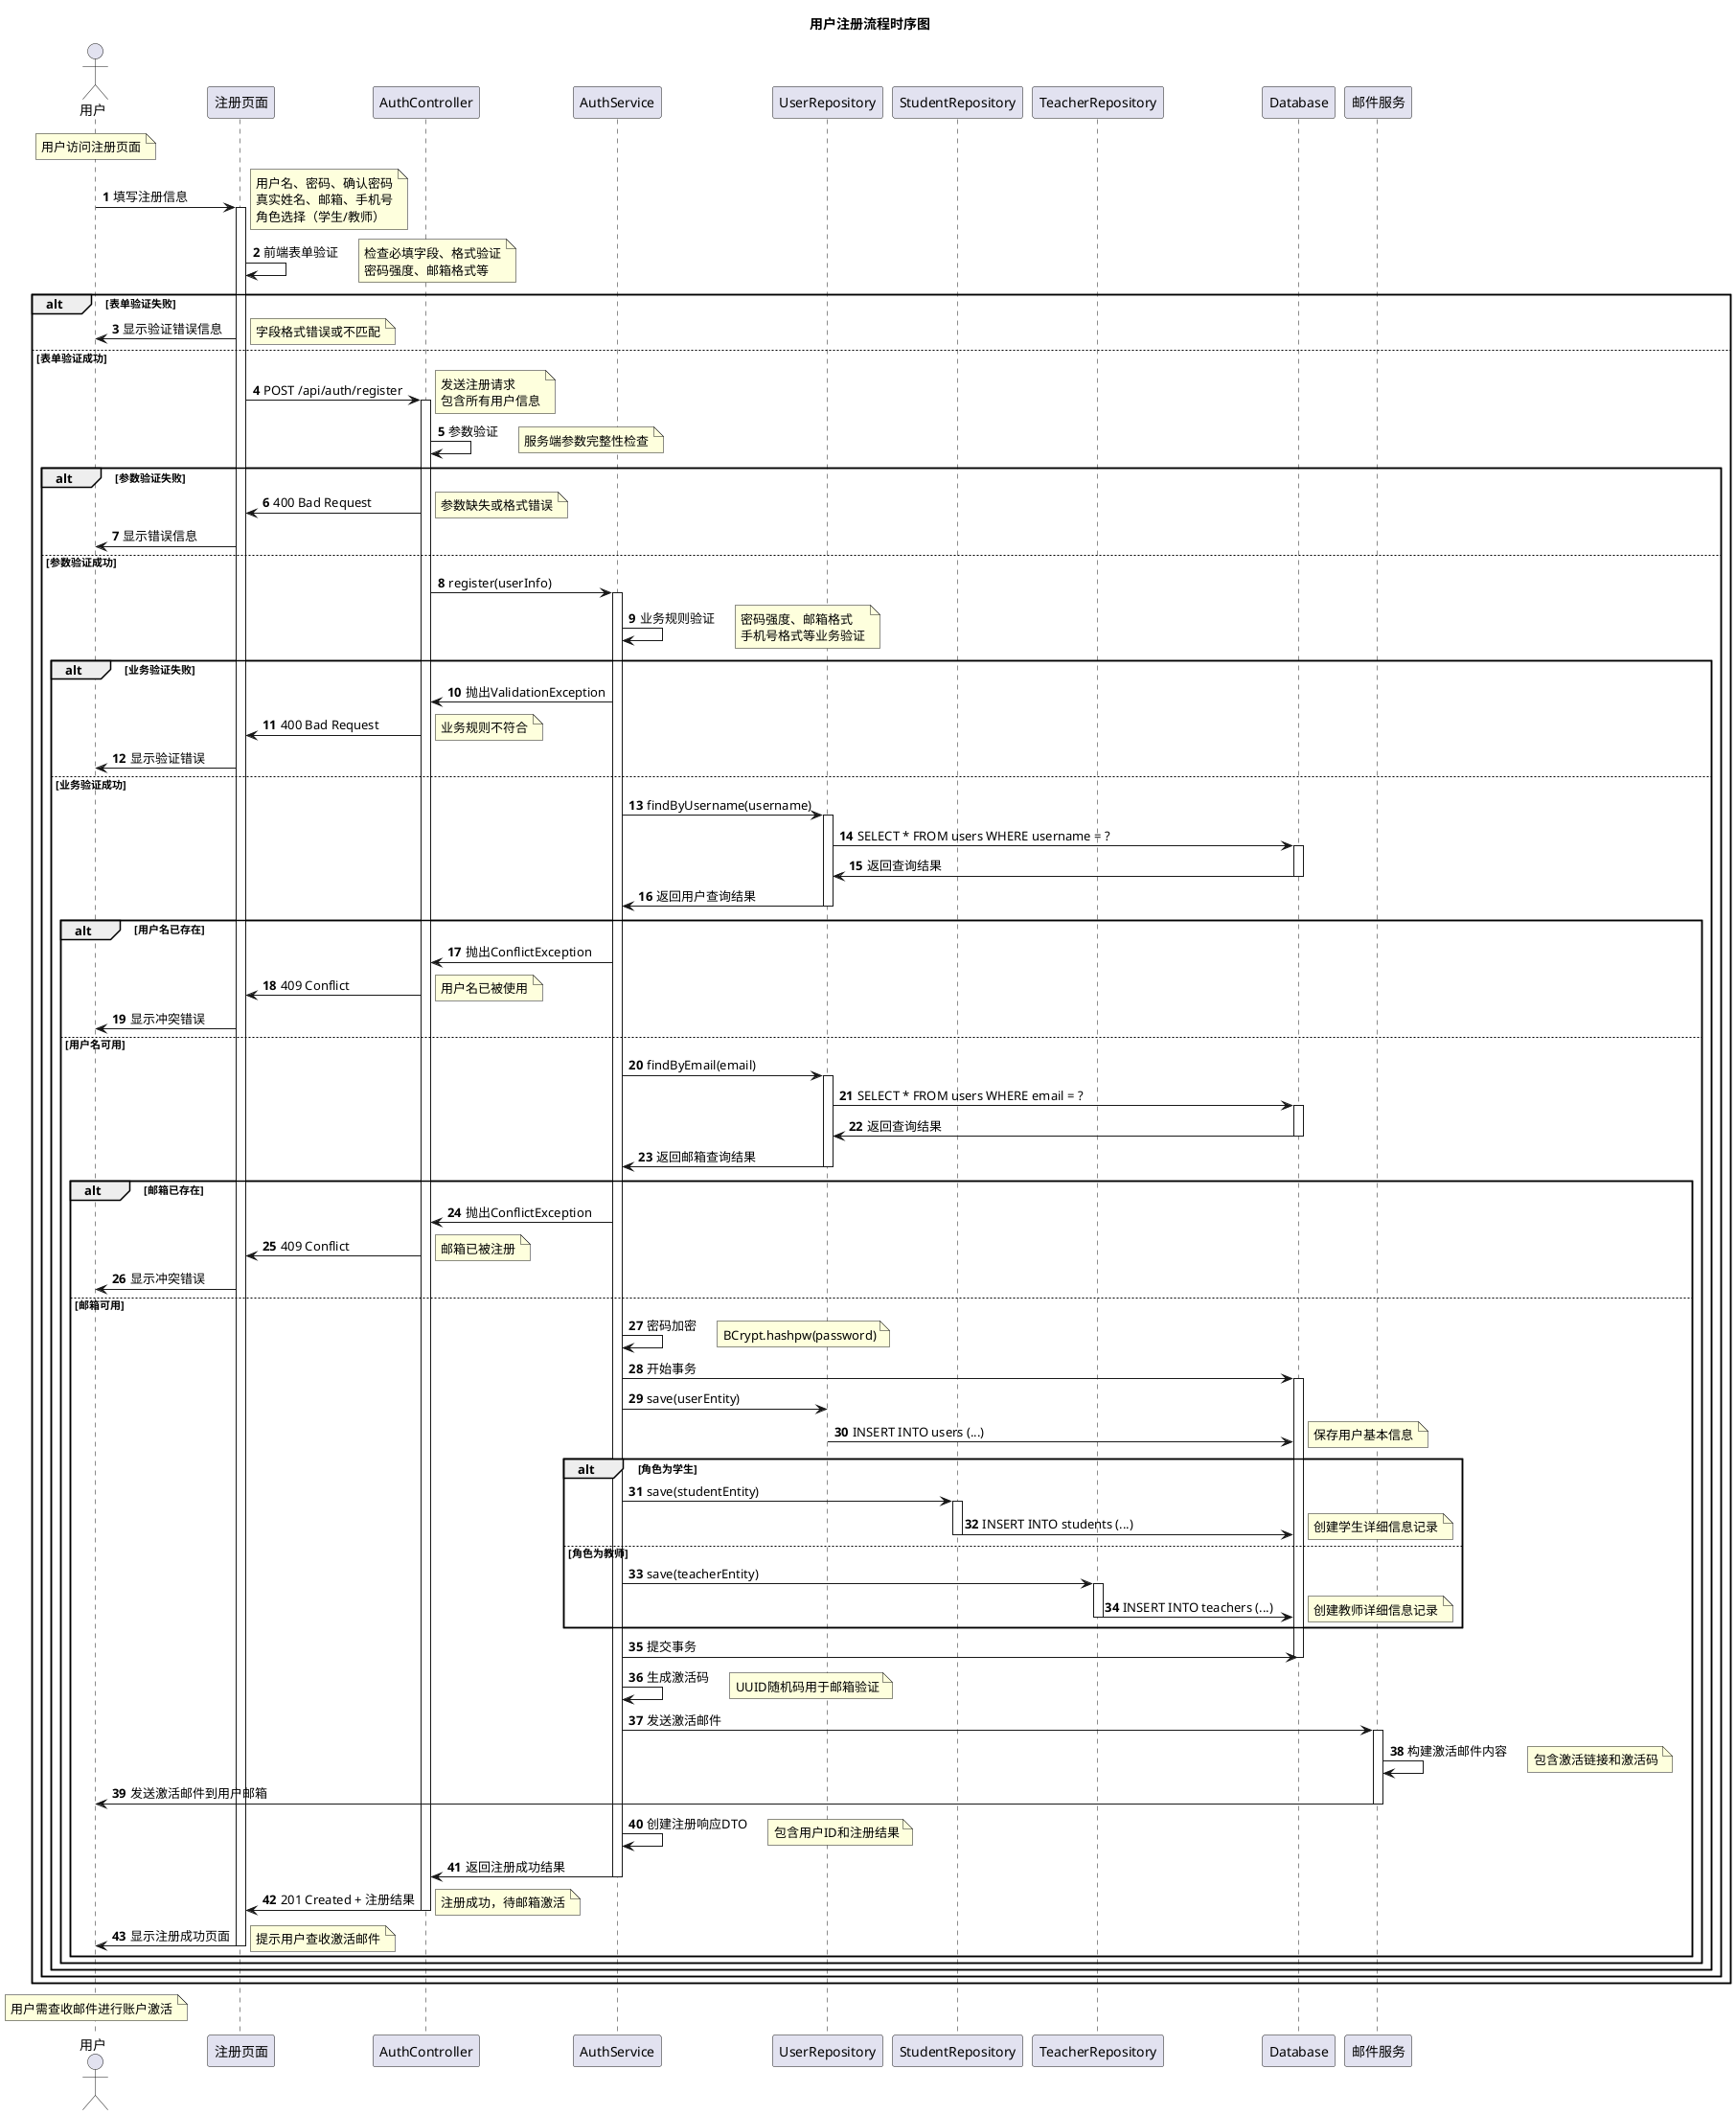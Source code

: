 @startuml 用户注册时序图
title 用户注册流程时序图

actor 用户 as U
participant "注册页面" as RP
participant "AuthController" as AC
participant "AuthService" as AS
participant "UserRepository" as UR
participant "StudentRepository" as SR
participant "TeacherRepository" as TR
participant "Database" as DB
participant "邮件服务" as ES

autonumber

note over U: 用户访问注册页面

U -> RP: 填写注册信息
activate RP
note right: 用户名、密码、确认密码\n真实姓名、邮箱、手机号\n角色选择（学生/教师）

RP -> RP: 前端表单验证
note right: 检查必填字段、格式验证\n密码强度、邮箱格式等

alt 表单验证失败
    RP -> U: 显示验证错误信息
    note right: 字段格式错误或不匹配
else 表单验证成功
    RP -> AC: POST /api/auth/register
    activate AC
    note right: 发送注册请求\n包含所有用户信息
    
    AC -> AC: 参数验证
    note right: 服务端参数完整性检查
    
    alt 参数验证失败
        AC -> RP: 400 Bad Request
        note right: 参数缺失或格式错误
        RP -> U: 显示错误信息
    else 参数验证成功
        AC -> AS: register(userInfo)
        activate AS
        
        AS -> AS: 业务规则验证
        note right: 密码强度、邮箱格式\n手机号格式等业务验证
        
        alt 业务验证失败
            AS -> AC: 抛出ValidationException
            AC -> RP: 400 Bad Request
            note right: 业务规则不符合
            RP -> U: 显示验证错误
        else 业务验证成功
            AS -> UR: findByUsername(username)
            activate UR
            
            UR -> DB: SELECT * FROM users WHERE username = ?
            activate DB
            DB -> UR: 返回查询结果
            deactivate DB
            
            UR -> AS: 返回用户查询结果
            deactivate UR
            
            alt 用户名已存在
                AS -> AC: 抛出ConflictException
                AC -> RP: 409 Conflict
                note right: 用户名已被使用
                RP -> U: 显示冲突错误
            else 用户名可用
                AS -> UR: findByEmail(email)
                activate UR
                
                UR -> DB: SELECT * FROM users WHERE email = ?
                activate DB
                DB -> UR: 返回查询结果
                deactivate DB
                
                UR -> AS: 返回邮箱查询结果
                deactivate UR
                
                alt 邮箱已存在
                    AS -> AC: 抛出ConflictException
                    AC -> RP: 409 Conflict
                    note right: 邮箱已被注册
                    RP -> U: 显示冲突错误
                else 邮箱可用
                    AS -> AS: 密码加密
                    note right: BCrypt.hashpw(password)
                    
                    AS -> DB: 开始事务
                    activate DB
                    
                    AS -> UR: save(userEntity)
                    UR -> DB: INSERT INTO users (...)
                    note right: 保存用户基本信息
                    
                    alt 角色为学生
                        AS -> SR: save(studentEntity)
                        activate SR
                        SR -> DB: INSERT INTO students (...)
                        note right: 创建学生详细信息记录
                        deactivate SR
                    else 角色为教师  
                        AS -> TR: save(teacherEntity)
                        activate TR
                        TR -> DB: INSERT INTO teachers (...)
                        note right: 创建教师详细信息记录
                        deactivate TR
                    end
                    
                    AS -> DB: 提交事务
                    deactivate DB
                    
                    AS -> AS: 生成激活码
                    note right: UUID随机码用于邮箱验证
                    
                    AS -> ES: 发送激活邮件
                    activate ES
                    ES -> ES: 构建激活邮件内容
                    note right: 包含激活链接和激活码
                    ES -> U: 发送激活邮件到用户邮箱
                    deactivate ES
                    
                    AS -> AS: 创建注册响应DTO
                    note right: 包含用户ID和注册结果
                    
                    AS -> AC: 返回注册成功结果
                    deactivate AS
                    
                    AC -> RP: 201 Created + 注册结果
                    deactivate AC
                    note right: 注册成功，待邮箱激活
                    
                    RP -> U: 显示注册成功页面
                    note right: 提示用户查收激活邮件
                    deactivate RP
                end
            end
        end
    end
end

note over U: 用户需查收邮件进行账户激活

@enduml 